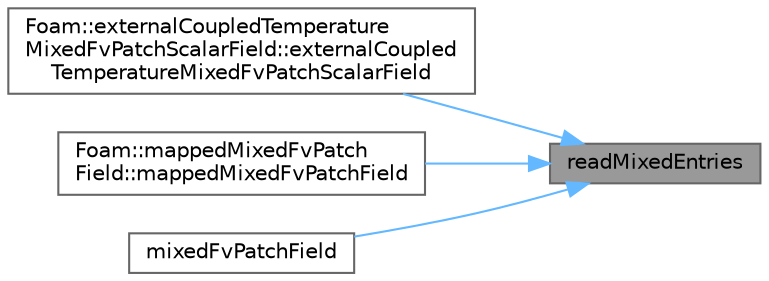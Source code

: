digraph "readMixedEntries"
{
 // LATEX_PDF_SIZE
  bgcolor="transparent";
  edge [fontname=Helvetica,fontsize=10,labelfontname=Helvetica,labelfontsize=10];
  node [fontname=Helvetica,fontsize=10,shape=box,height=0.2,width=0.4];
  rankdir="RL";
  Node1 [id="Node000001",label="readMixedEntries",height=0.2,width=0.4,color="gray40", fillcolor="grey60", style="filled", fontcolor="black",tooltip=" "];
  Node1 -> Node2 [id="edge1_Node000001_Node000002",dir="back",color="steelblue1",style="solid",tooltip=" "];
  Node2 [id="Node000002",label="Foam::externalCoupledTemperature\lMixedFvPatchScalarField::externalCoupled\lTemperatureMixedFvPatchScalarField",height=0.2,width=0.4,color="grey40", fillcolor="white", style="filled",URL="$classFoam_1_1externalCoupledTemperatureMixedFvPatchScalarField.html#a0f8cf34a7c42ba57289eeccb903ad580",tooltip=" "];
  Node1 -> Node3 [id="edge2_Node000001_Node000003",dir="back",color="steelblue1",style="solid",tooltip=" "];
  Node3 [id="Node000003",label="Foam::mappedMixedFvPatch\lField::mappedMixedFvPatchField",height=0.2,width=0.4,color="grey40", fillcolor="white", style="filled",URL="$classFoam_1_1mappedMixedFvPatchField.html#af2e70bf7cff32448d064574d392afb2d",tooltip=" "];
  Node1 -> Node4 [id="edge3_Node000001_Node000004",dir="back",color="steelblue1",style="solid",tooltip=" "];
  Node4 [id="Node000004",label="mixedFvPatchField",height=0.2,width=0.4,color="grey40", fillcolor="white", style="filled",URL="$classFoam_1_1mixedFvPatchField.html#ac7159420516b2b82bec4c8c5cf72dc8f",tooltip=" "];
}
